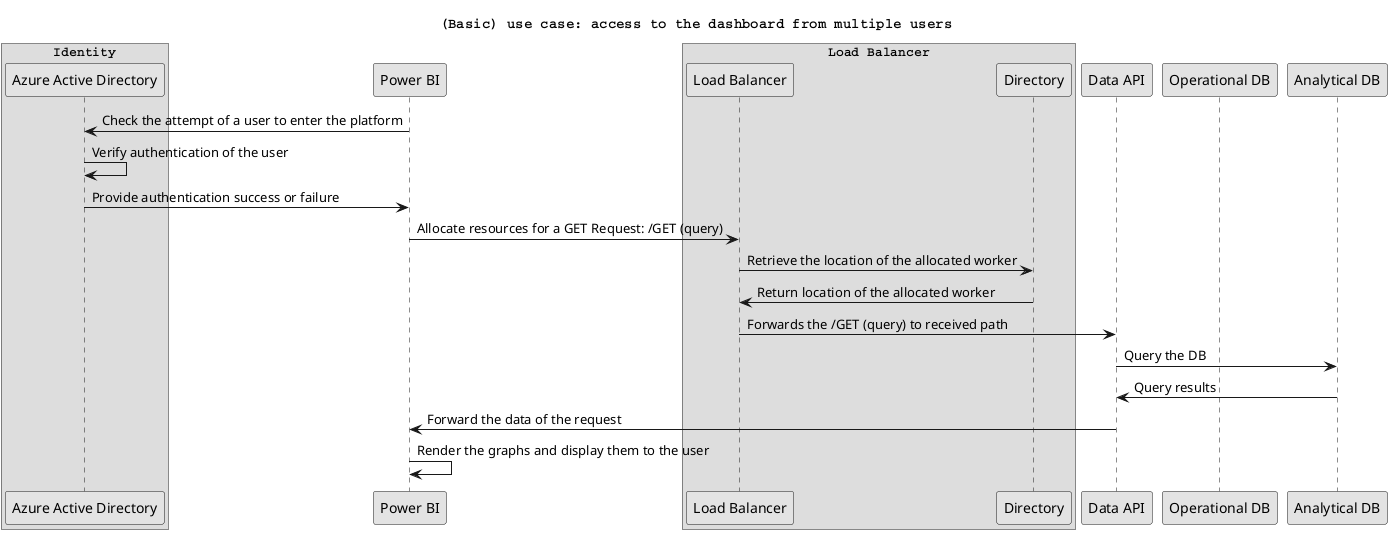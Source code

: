 @startuml
title (Basic) use case: access to the dashboard from multiple users

box "Identity"
participant "Azure Active Directory" as AAD
end box

participant "Power BI" as PBI

box "Load Balancer"
participant "Load Balancer" as LB
participant "Directory" as DIR
end box

participant "Data API​" as DAPI

participant "Operational DB" as ODB
participant "Analytical DB" as ADB


' Authentication in the meanwhile
PBI -> AAD: Check the attempt of a user to enter the platform
AAD -> AAD: Verify authentication of the user
AAD -> PBI: Provide authentication success or failure

' The dashboard attempts to query the 
PBI -> LB: Allocate resources for a GET Request: /GET (query)
LB -> DIR: Retrieve the location of the allocated worker
DIR -> LB: Return location of the allocated worker
LB -> DAPI: Forwards the /GET (query) to received path
DAPI -> ADB: Query the DB
ADB -> DAPI: Query results
DAPI -> PBI: Forward the data of the request
PBI -> PBI: Render the graphs and display them to the user

skinparam monochrome true
skinparam shadowing false
skinparam defaultFontName Courier
@enduml